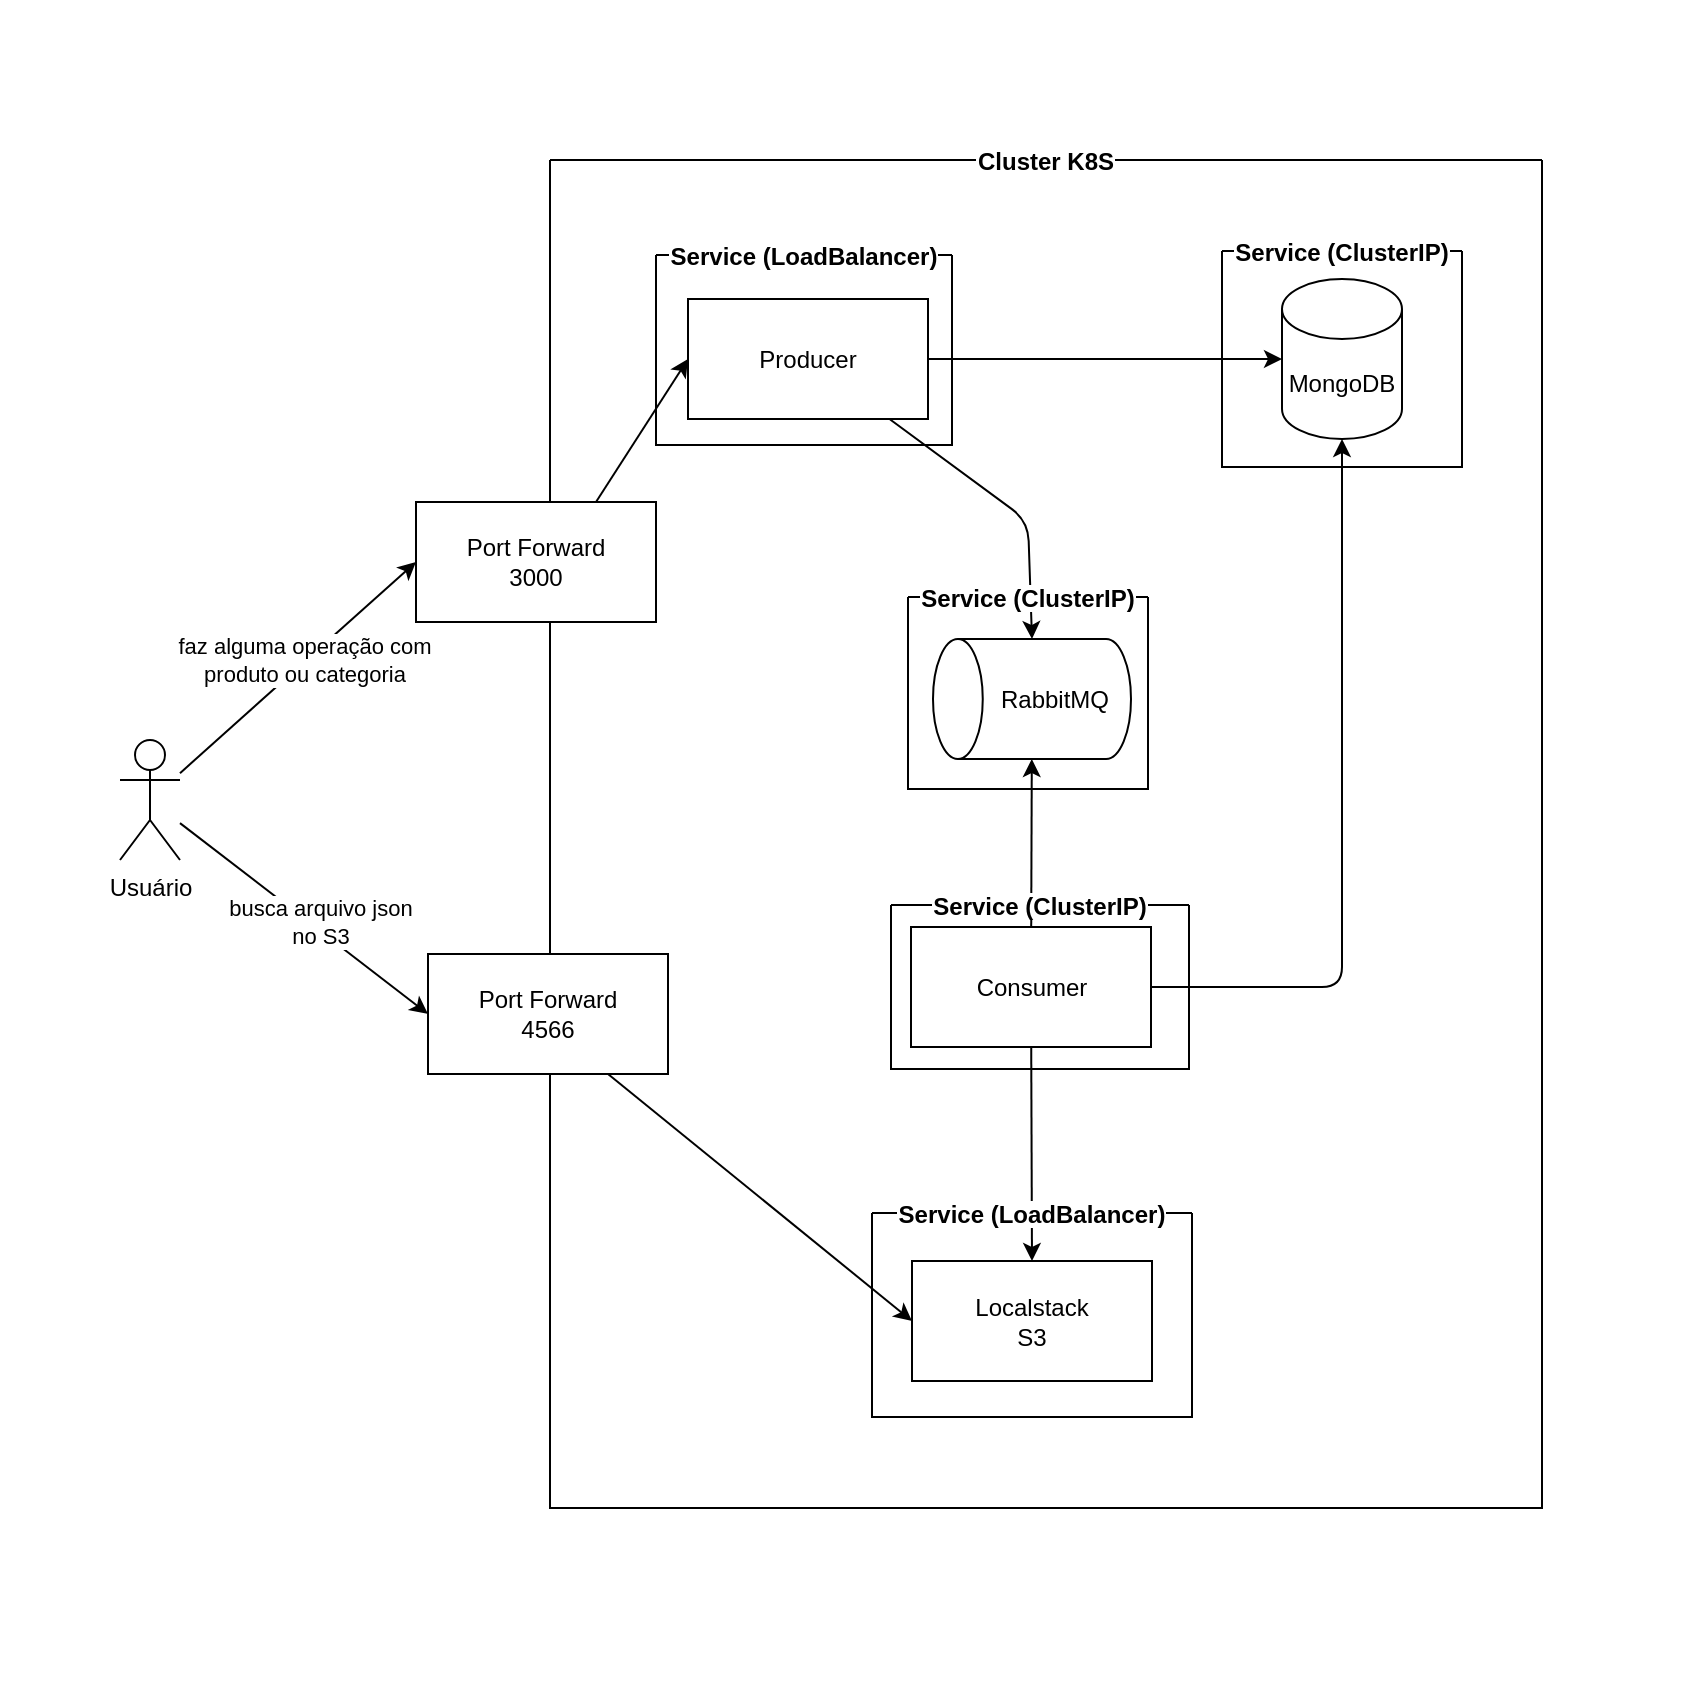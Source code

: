 <mxfile>
    <diagram id="IBxkkGKMpEmUWI27pZYD" name="Page-1">
        <mxGraphModel dx="1731" dy="527" grid="0" gridSize="10" guides="1" tooltips="1" connect="1" arrows="1" fold="1" page="1" pageScale="1" pageWidth="850" pageHeight="1100" background="#ffffff" math="0" shadow="0">
            <root>
                <mxCell id="0"/>
                <mxCell id="1" parent="0"/>
                <mxCell id="49" style="edgeStyle=none;html=1;entryX=0;entryY=0.5;entryDx=0;entryDy=0;strokeColor=#000000;fontColor=#000000;" edge="1" parent="1" source="38" target="47">
                    <mxGeometry relative="1" as="geometry"/>
                </mxCell>
                <mxCell id="75" value="&lt;span style=&quot;&quot;&gt;faz alguma operação com&lt;br&gt;produto ou categoria&lt;br&gt;&lt;/span&gt;" style="edgeLabel;html=1;align=center;verticalAlign=middle;resizable=0;points=[];fontColor=#000000;labelBackgroundColor=#FFFFFF;" vertex="1" connectable="0" parent="49">
                    <mxGeometry x="-0.31" y="2" relative="1" as="geometry">
                        <mxPoint x="22" y="-19" as="offset"/>
                    </mxGeometry>
                </mxCell>
                <mxCell id="51" style="edgeStyle=none;html=1;entryX=0;entryY=0.5;entryDx=0;entryDy=0;strokeColor=#000000;fontColor=#000000;" edge="1" parent="1" source="38" target="50">
                    <mxGeometry relative="1" as="geometry"/>
                </mxCell>
                <mxCell id="76" value="busca arquivo json&lt;br&gt;no S3" style="edgeLabel;html=1;align=center;verticalAlign=middle;resizable=0;points=[];fontColor=#000000;labelBackgroundColor=#FFFFFF;" vertex="1" connectable="0" parent="51">
                    <mxGeometry x="-0.186" relative="1" as="geometry">
                        <mxPoint x="19" y="10" as="offset"/>
                    </mxGeometry>
                </mxCell>
                <mxCell id="38" value="&lt;font color=&quot;#000000&quot;&gt;Usuário&lt;/font&gt;" style="shape=umlActor;verticalLabelPosition=bottom;verticalAlign=top;html=1;outlineConnect=0;fillColor=none;strokeColor=#000000;" vertex="1" parent="1">
                    <mxGeometry x="46" y="490" width="30" height="60" as="geometry"/>
                </mxCell>
                <mxCell id="43" value="Cluster K8S" style="swimlane;startSize=0;labelBackgroundColor=#FFFFFF;strokeColor=#000000;fontColor=#000000;fillColor=none;" vertex="1" parent="1">
                    <mxGeometry x="261" y="200" width="496" height="674" as="geometry"/>
                </mxCell>
                <mxCell id="57" style="edgeStyle=none;html=1;entryX=0;entryY=0.5;entryDx=0;entryDy=0;entryPerimeter=0;strokeColor=#000000;fontColor=#000000;" edge="1" parent="43" source="56" target="54">
                    <mxGeometry relative="1" as="geometry"/>
                </mxCell>
                <mxCell id="59" style="edgeStyle=none;html=1;entryX=1;entryY=0.5;entryDx=0;entryDy=0;entryPerimeter=0;strokeColor=#000000;fontColor=#000000;" edge="1" parent="43" source="56" target="55">
                    <mxGeometry relative="1" as="geometry">
                        <Array as="points">
                            <mxPoint x="239" y="180.5"/>
                        </Array>
                    </mxGeometry>
                </mxCell>
                <mxCell id="56" value="Producer" style="rounded=0;whiteSpace=wrap;html=1;labelBackgroundColor=#FFFFFF;strokeColor=#000000;fontColor=#000000;fillColor=none;" vertex="1" parent="43">
                    <mxGeometry x="69" y="69.5" width="120" height="60" as="geometry"/>
                </mxCell>
                <mxCell id="60" style="edgeStyle=none;html=1;strokeColor=#000000;fontColor=#000000;" edge="1" parent="43" source="53" target="55">
                    <mxGeometry relative="1" as="geometry"/>
                </mxCell>
                <mxCell id="61" style="edgeStyle=none;html=1;entryX=0.5;entryY=1;entryDx=0;entryDy=0;entryPerimeter=0;strokeColor=#000000;fontColor=#000000;exitX=1;exitY=0.5;exitDx=0;exitDy=0;" edge="1" parent="43" source="53" target="54">
                    <mxGeometry relative="1" as="geometry">
                        <mxPoint x="300.5" y="413.5" as="sourcePoint"/>
                        <mxPoint x="393" y="184.5" as="targetPoint"/>
                        <Array as="points">
                            <mxPoint x="396" y="413.5"/>
                        </Array>
                    </mxGeometry>
                </mxCell>
                <mxCell id="63" style="edgeStyle=none;html=1;entryX=0.5;entryY=0;entryDx=0;entryDy=0;strokeColor=#000000;fontColor=#000000;" edge="1" parent="43" source="53" target="52">
                    <mxGeometry relative="1" as="geometry"/>
                </mxCell>
                <mxCell id="53" value="Consumer" style="rounded=0;whiteSpace=wrap;html=1;labelBackgroundColor=#FFFFFF;strokeColor=#000000;fontColor=#000000;fillColor=none;" vertex="1" parent="43">
                    <mxGeometry x="180.5" y="383.5" width="120" height="60" as="geometry"/>
                </mxCell>
                <mxCell id="54" value="MongoDB" style="shape=cylinder3;whiteSpace=wrap;html=1;boundedLbl=1;backgroundOutline=1;size=15;labelBackgroundColor=#FFFFFF;strokeColor=#000000;fontColor=#000000;fillColor=none;" vertex="1" parent="43">
                    <mxGeometry x="366" y="59.5" width="60" height="80" as="geometry"/>
                </mxCell>
                <mxCell id="55" value="RabbitMQ" style="shape=cylinder3;whiteSpace=wrap;html=1;boundedLbl=1;backgroundOutline=1;size=12.441;labelBackgroundColor=#FFFFFF;strokeColor=#000000;fontColor=#000000;fillColor=none;rotation=0;labelPosition=center;verticalLabelPosition=middle;align=center;verticalAlign=middle;direction=north;flipH=0;" vertex="1" parent="43">
                    <mxGeometry x="191.5" y="239.5" width="99" height="60" as="geometry"/>
                </mxCell>
                <mxCell id="52" value="Localstack&lt;br&gt;S3" style="rounded=0;whiteSpace=wrap;html=1;labelBackgroundColor=#FFFFFF;strokeColor=#000000;fontColor=#000000;fillColor=none;" vertex="1" parent="43">
                    <mxGeometry x="181" y="550.5" width="120" height="60" as="geometry"/>
                </mxCell>
                <mxCell id="65" value="Service (LoadBalancer)" style="swimlane;startSize=0;labelBackgroundColor=#FFFFFF;strokeColor=#000000;fontColor=#000000;fillColor=none;" vertex="1" parent="43">
                    <mxGeometry x="53" y="47.5" width="148" height="95" as="geometry"/>
                </mxCell>
                <mxCell id="66" value="Service (ClusterIP)" style="swimlane;startSize=0;labelBackgroundColor=#FFFFFF;strokeColor=#000000;fontColor=#000000;fillColor=none;" vertex="1" parent="43">
                    <mxGeometry x="336" y="45.5" width="120" height="108" as="geometry"/>
                </mxCell>
                <mxCell id="67" value="Service (LoadBalancer)" style="swimlane;startSize=0;labelBackgroundColor=#FFFFFF;strokeColor=#000000;fontColor=#000000;fillColor=none;" vertex="1" parent="43">
                    <mxGeometry x="161" y="526.5" width="160" height="102" as="geometry"/>
                </mxCell>
                <mxCell id="68" value="Service (ClusterIP)" style="swimlane;startSize=0;labelBackgroundColor=#FFFFFF;strokeColor=#000000;fontColor=#000000;fillColor=none;" vertex="1" parent="43">
                    <mxGeometry x="179" y="218.5" width="120" height="96" as="geometry"/>
                </mxCell>
                <mxCell id="69" value="Service (ClusterIP)" style="swimlane;startSize=0;labelBackgroundColor=#FFFFFF;strokeColor=#000000;fontColor=#000000;fillColor=none;" vertex="1" parent="43">
                    <mxGeometry x="170.5" y="372.5" width="149" height="82" as="geometry"/>
                </mxCell>
                <mxCell id="47" value="Port Forward&lt;br&gt;3000" style="rounded=0;whiteSpace=wrap;html=1;labelBackgroundColor=#FFFFFF;strokeColor=#000000;fontColor=#000000;fillColor=#FFFFFF;fillStyle=auto;" vertex="1" parent="43">
                    <mxGeometry x="-67" y="171" width="120" height="60" as="geometry"/>
                </mxCell>
                <mxCell id="58" style="edgeStyle=none;html=1;entryX=0;entryY=0.5;entryDx=0;entryDy=0;strokeColor=#000000;fontColor=#000000;exitX=0.75;exitY=0;exitDx=0;exitDy=0;" edge="1" parent="43" source="47" target="56">
                    <mxGeometry relative="1" as="geometry"/>
                </mxCell>
                <mxCell id="50" value="Port Forward&lt;br&gt;4566" style="rounded=0;whiteSpace=wrap;html=1;labelBackgroundColor=#FFFFFF;strokeColor=#000000;fontColor=#000000;fillColor=#FFFFFF;fillStyle=auto;" vertex="1" parent="43">
                    <mxGeometry x="-61" y="397" width="120" height="60" as="geometry"/>
                </mxCell>
                <mxCell id="64" style="edgeStyle=none;html=1;entryX=0;entryY=0.5;entryDx=0;entryDy=0;strokeColor=#000000;fontColor=#000000;exitX=0.75;exitY=1;exitDx=0;exitDy=0;" edge="1" parent="43" source="50" target="52">
                    <mxGeometry relative="1" as="geometry"/>
                </mxCell>
                <mxCell id="70" value="" style="rounded=0;whiteSpace=wrap;html=1;labelBackgroundColor=#FFFFFF;strokeColor=#FFFFFF;fontColor=#000000;fillColor=none;" vertex="1" parent="1">
                    <mxGeometry x="445" y="121" width="120" height="60" as="geometry"/>
                </mxCell>
                <mxCell id="71" value="" style="rounded=0;whiteSpace=wrap;html=1;labelBackgroundColor=#FFFFFF;strokeColor=#FFFFFF;fontColor=#000000;fillColor=none;" vertex="1" parent="1">
                    <mxGeometry x="-13" y="373" width="120" height="60" as="geometry"/>
                </mxCell>
                <mxCell id="72" value="" style="rounded=0;whiteSpace=wrap;html=1;labelBackgroundColor=#FFFFFF;strokeColor=#FFFFFF;fontColor=#000000;fillColor=none;" vertex="1" parent="1">
                    <mxGeometry x="449" y="905" width="120" height="60" as="geometry"/>
                </mxCell>
                <mxCell id="73" value="" style="rounded=0;whiteSpace=wrap;html=1;labelBackgroundColor=#FFFFFF;strokeColor=#FFFFFF;fontColor=#000000;fillColor=none;" vertex="1" parent="1">
                    <mxGeometry x="779" y="507" width="56" height="60" as="geometry"/>
                </mxCell>
            </root>
        </mxGraphModel>
    </diagram>
</mxfile>